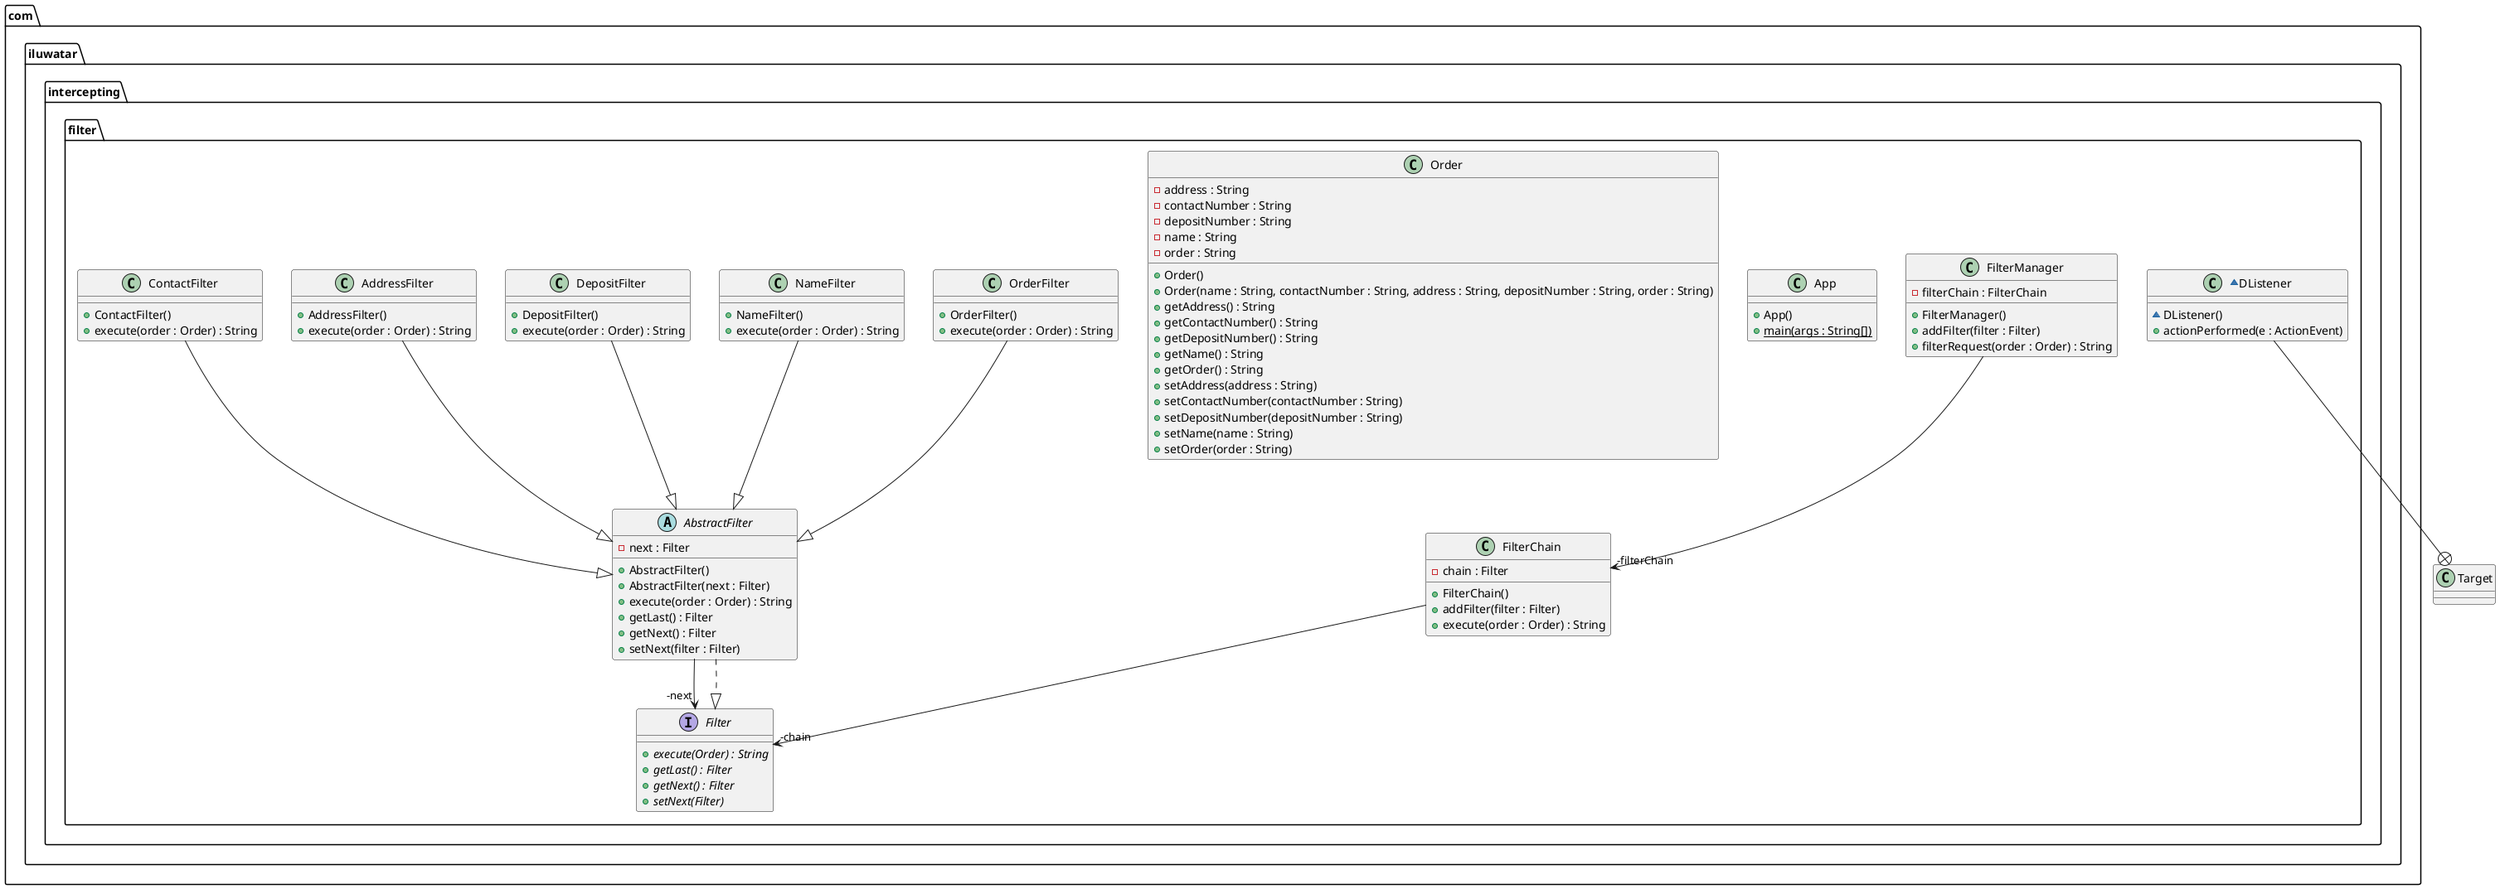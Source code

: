 @startuml
package com.iluwatar.intercepting.filter {
  class DepositFilter {
    + DepositFilter()
    + execute(order : Order) : String
  }
  class AddressFilter {
    + AddressFilter()
    + execute(order : Order) : String
  }
  class App {
    + App()
    + main(args : String[]) {static}
  }
  abstract class AbstractFilter {
    - next : Filter
    + AbstractFilter()
    + AbstractFilter(next : Filter)
    + execute(order : Order) : String
    + getLast() : Filter
    + getNext() : Filter
    + setNext(filter : Filter)
  }
  class Order {
    - address : String
    - contactNumber : String
    - depositNumber : String
    - name : String
    - order : String
    + Order()
    + Order(name : String, contactNumber : String, address : String, depositNumber : String, order : String)
    + getAddress() : String
    + getContactNumber() : String
    + getDepositNumber() : String
    + getName() : String
    + getOrder() : String
    + setAddress(address : String)
    + setContactNumber(contactNumber : String)
    + setDepositNumber(depositNumber : String)
    + setName(name : String)
    + setOrder(order : String)
  }
  class FilterManager {
    - filterChain : FilterChain
    + FilterManager()
    + addFilter(filter : Filter)
    + filterRequest(order : Order) : String
  }
  class NameFilter {
    + NameFilter()
    + execute(order : Order) : String
  }
  class ContactFilter {
    + ContactFilter()
    + execute(order : Order) : String
  }
  interface Filter {
    + execute(Order) : String {abstract}
    + getLast() : Filter {abstract}
    + getNext() : Filter {abstract}
    + setNext(Filter) {abstract}
  }
  ~class DListener {
    ~ DListener()
    + actionPerformed(e : ActionEvent)
  }
  class OrderFilter {
    + OrderFilter()
    + execute(order : Order) : String
  }
  class FilterChain {
    - chain : Filter
    + FilterChain()
    + addFilter(filter : Filter)
    + execute(order : Order) : String
  }
}
AbstractFilter -->  "-next" Filter
DListener --+ Target
FilterChain -->  "-chain" Filter
FilterManager -->  "-filterChain" FilterChain
DepositFilter --|> AbstractFilter 
AddressFilter --|> AbstractFilter 
AbstractFilter ..|> Filter 
NameFilter --|> AbstractFilter 
ContactFilter --|> AbstractFilter 
OrderFilter --|> AbstractFilter 
@enduml